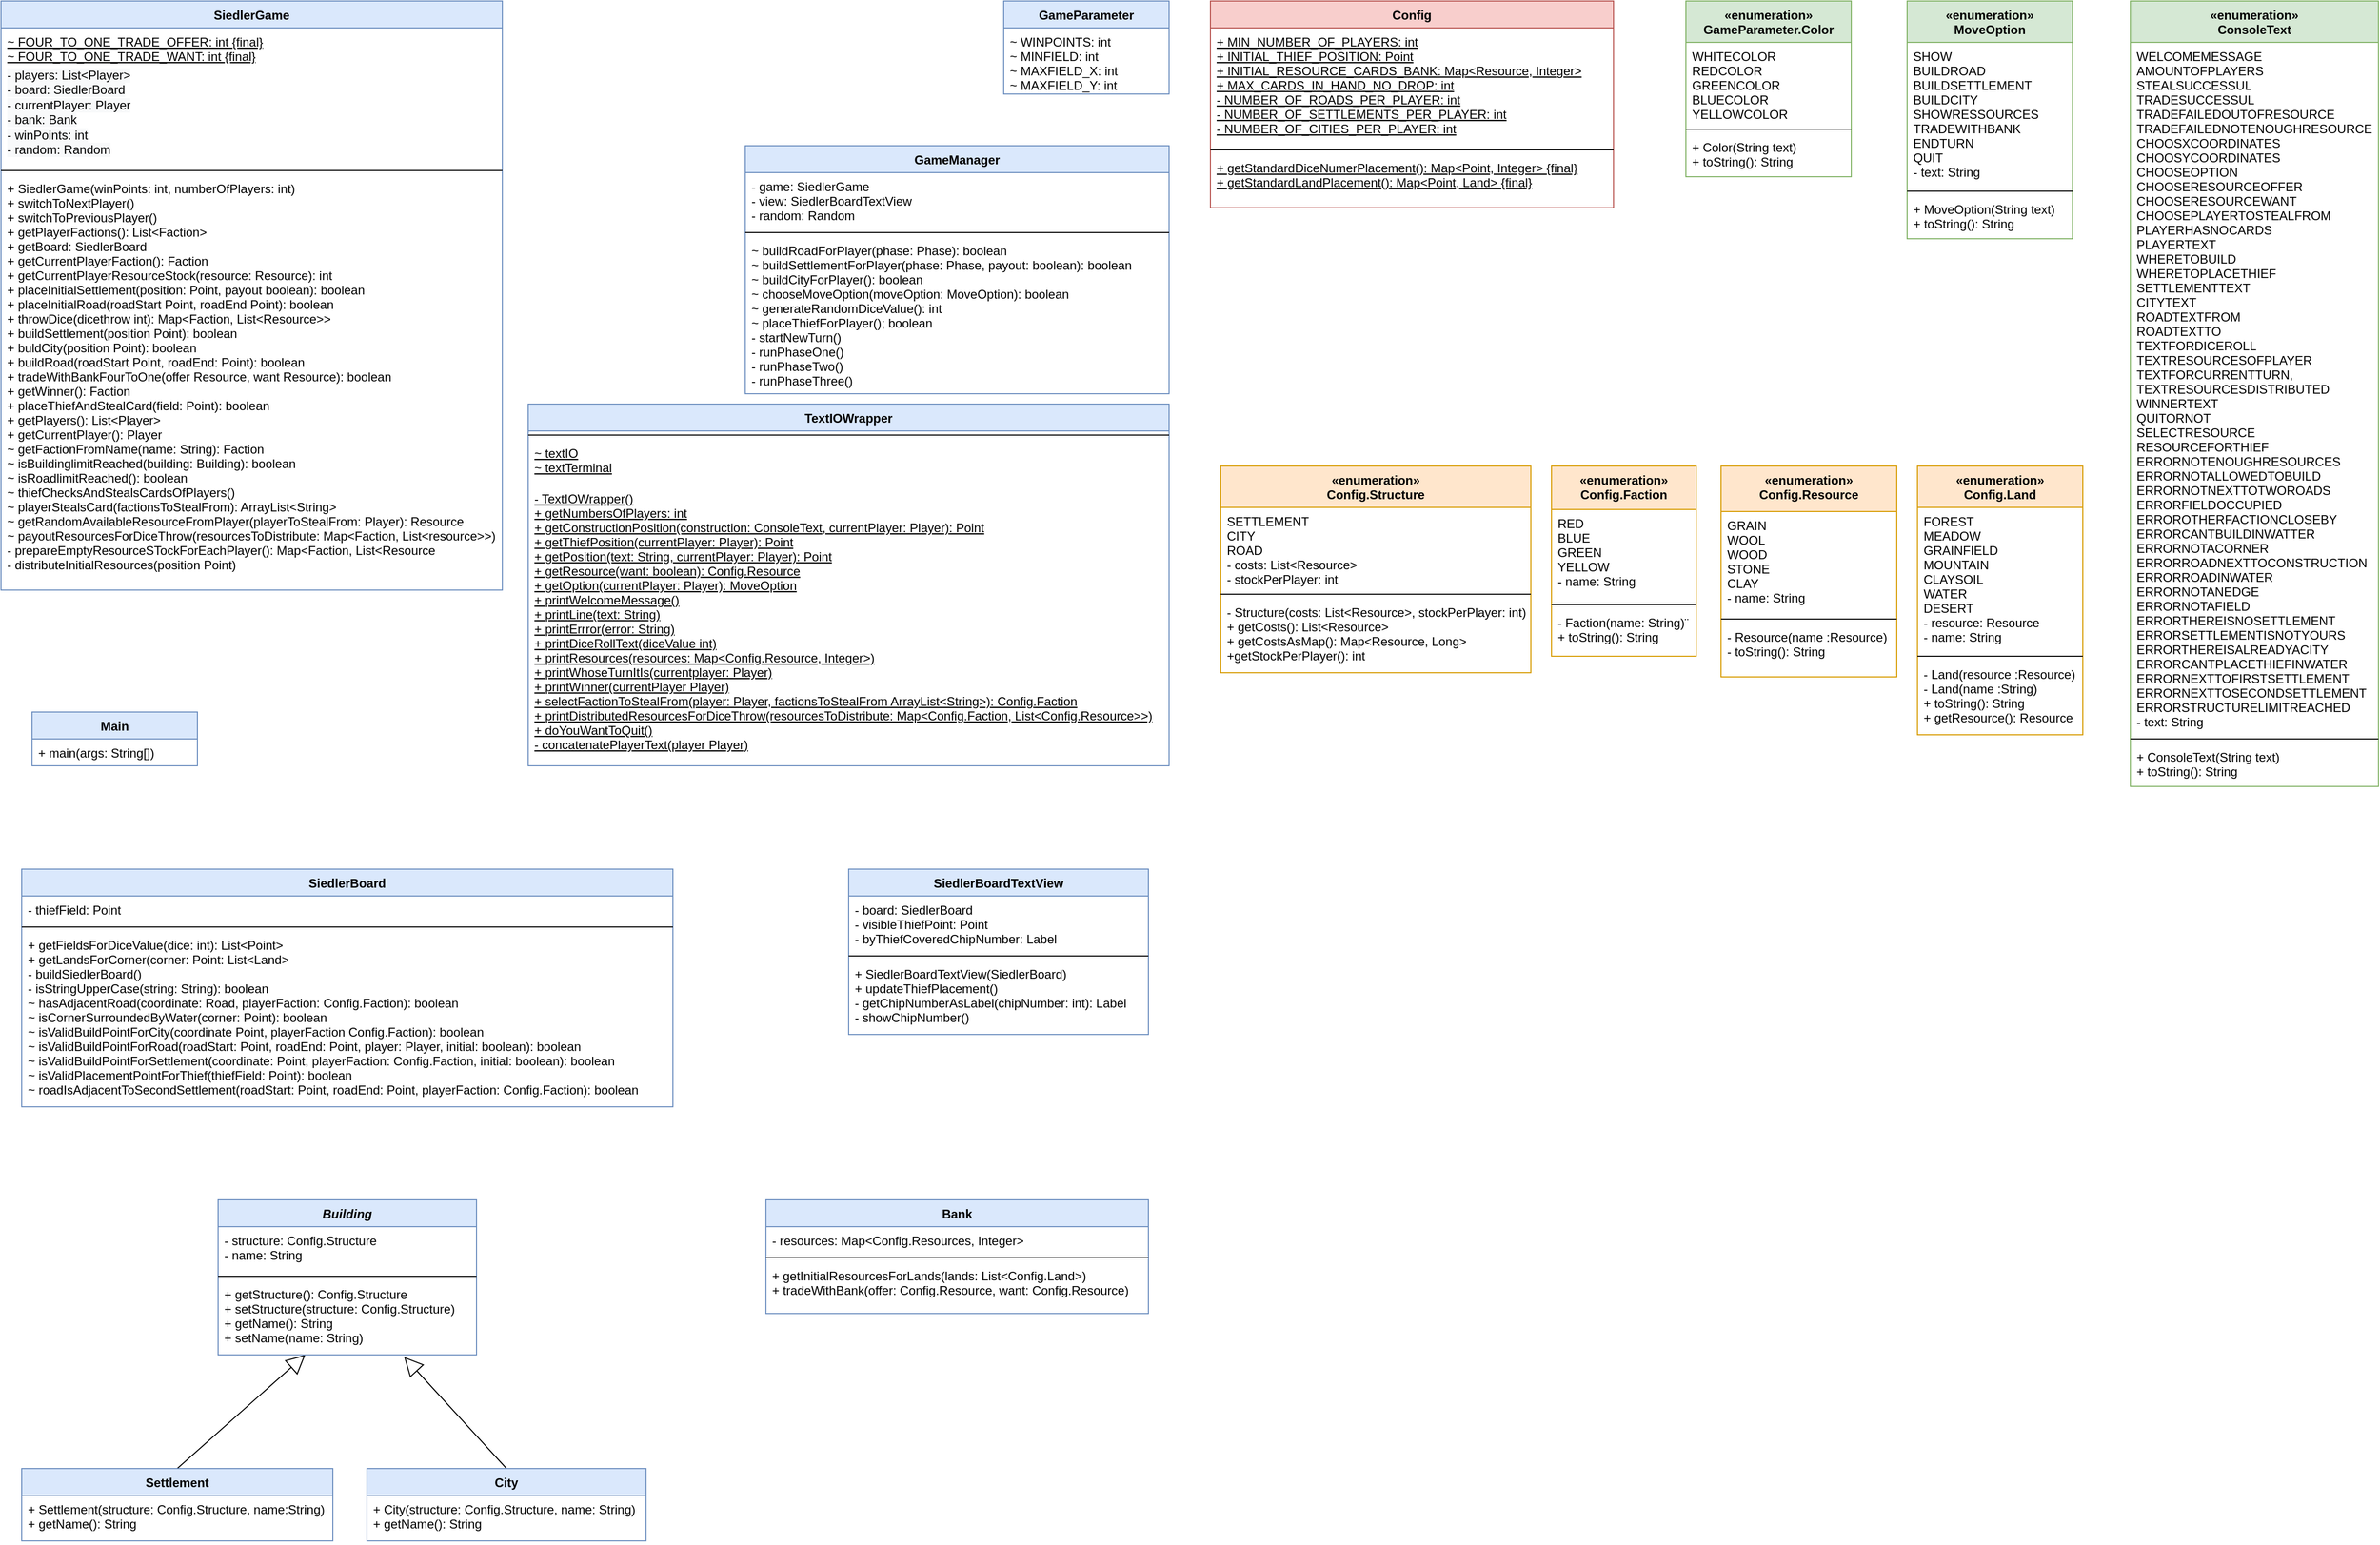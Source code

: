 <mxfile version="15.9.4" type="device"><diagram id="xDNIKs5o3k4tbZbFmYIt" name="Page-1"><mxGraphModel dx="1609" dy="867" grid="1" gridSize="10" guides="1" tooltips="1" connect="1" arrows="1" fold="1" page="1" pageScale="1" pageWidth="1169" pageHeight="827" math="0" shadow="0"><root><mxCell id="0"/><mxCell id="1" parent="0"/><mxCell id="MFus5XoIevfrdHvfNHXR-19" value="Extends" style="endArrow=block;endSize=16;endFill=0;html=1;rounded=0;sketch=0;labelPosition=left;verticalLabelPosition=top;align=right;verticalAlign=bottom;fontColor=none;noLabel=1;labelBackgroundColor=none;exitX=0.5;exitY=0;exitDx=0;exitDy=0;entryX=0.72;entryY=1.028;entryDx=0;entryDy=0;entryPerimeter=0;" edge="1" parent="1" source="MFus5XoIevfrdHvfNHXR-89" target="MFus5XoIevfrdHvfNHXR-84"><mxGeometry width="160" relative="1" as="geometry"><mxPoint x="173" y="1390" as="sourcePoint"/><mxPoint x="433" y="1300" as="targetPoint"/></mxGeometry></mxCell><mxCell id="MFus5XoIevfrdHvfNHXR-20" value="Extends" style="endArrow=block;endSize=16;endFill=0;html=1;rounded=0;sketch=0;labelPosition=left;verticalLabelPosition=top;align=right;verticalAlign=bottom;fontColor=none;noLabel=1;labelBackgroundColor=none;exitX=0.5;exitY=0;exitDx=0;exitDy=0;" edge="1" parent="1" source="MFus5XoIevfrdHvfNHXR-93" target="MFus5XoIevfrdHvfNHXR-84"><mxGeometry width="160" relative="1" as="geometry"><mxPoint x="423" y="1380" as="sourcePoint"/><mxPoint x="313.86" y="1253.844" as="targetPoint"/></mxGeometry></mxCell><mxCell id="MFus5XoIevfrdHvfNHXR-73" value="GameManager" style="swimlane;fontStyle=1;align=center;verticalAlign=top;childLayout=stackLayout;horizontal=1;startSize=26;horizontalStack=0;resizeParent=1;resizeParentMax=0;resizeLast=0;collapsible=1;marginBottom=0;fillColor=#dae8fc;strokeColor=#6c8ebf;" vertex="1" parent="1"><mxGeometry x="740" y="180" width="410" height="240" as="geometry"/></mxCell><mxCell id="MFus5XoIevfrdHvfNHXR-74" value="- game: SiedlerGame&#10;- view: SiedlerBoardTextView&#10;- random: Random" style="text;strokeColor=none;fillColor=none;align=left;verticalAlign=top;spacingLeft=4;spacingRight=4;overflow=hidden;rotatable=0;points=[[0,0.5],[1,0.5]];portConstraint=eastwest;fontColor=none;" vertex="1" parent="MFus5XoIevfrdHvfNHXR-73"><mxGeometry y="26" width="410" height="54" as="geometry"/></mxCell><mxCell id="MFus5XoIevfrdHvfNHXR-75" value="" style="line;strokeWidth=1;fillColor=none;align=left;verticalAlign=middle;spacingTop=-1;spacingLeft=3;spacingRight=3;rotatable=0;labelPosition=right;points=[];portConstraint=eastwest;fontColor=none;" vertex="1" parent="MFus5XoIevfrdHvfNHXR-73"><mxGeometry y="80" width="410" height="8" as="geometry"/></mxCell><mxCell id="MFus5XoIevfrdHvfNHXR-76" value="~ buildRoadForPlayer(phase: Phase): boolean&#10;~ buildSettlementForPlayer(phase: Phase, payout: boolean): boolean&#10;~ buildCityForPlayer(): boolean&#10;~ chooseMoveOption(moveOption: MoveOption): boolean&#10;~ generateRandomDiceValue(): int&#10;~ placeThiefForPlayer(); boolean&#10;- startNewTurn()&#10;- runPhaseOne()&#10;- runPhaseTwo()&#10;- runPhaseThree()&#10;" style="text;strokeColor=none;fillColor=none;align=left;verticalAlign=top;spacingLeft=4;spacingRight=4;overflow=hidden;rotatable=0;points=[[0,0.5],[1,0.5]];portConstraint=eastwest;fontColor=none;" vertex="1" parent="MFus5XoIevfrdHvfNHXR-73"><mxGeometry y="88" width="410" height="152" as="geometry"/></mxCell><mxCell id="MFus5XoIevfrdHvfNHXR-81" value="Building" style="swimlane;fontStyle=3;align=center;verticalAlign=top;childLayout=stackLayout;horizontal=1;startSize=26;horizontalStack=0;resizeParent=1;resizeParentMax=0;resizeLast=0;collapsible=1;marginBottom=0;fillColor=#dae8fc;strokeColor=#6c8ebf;" vertex="1" parent="1"><mxGeometry x="230" y="1200" width="250" height="150" as="geometry"/></mxCell><mxCell id="MFus5XoIevfrdHvfNHXR-82" value="- structure: Config.Structure&#10;- name: String" style="text;strokeColor=none;fillColor=none;align=left;verticalAlign=top;spacingLeft=4;spacingRight=4;overflow=hidden;rotatable=0;points=[[0,0.5],[1,0.5]];portConstraint=eastwest;fontColor=none;" vertex="1" parent="MFus5XoIevfrdHvfNHXR-81"><mxGeometry y="26" width="250" height="44" as="geometry"/></mxCell><mxCell id="MFus5XoIevfrdHvfNHXR-83" value="" style="line;strokeWidth=1;fillColor=none;align=left;verticalAlign=middle;spacingTop=-1;spacingLeft=3;spacingRight=3;rotatable=0;labelPosition=right;points=[];portConstraint=eastwest;fontColor=none;" vertex="1" parent="MFus5XoIevfrdHvfNHXR-81"><mxGeometry y="70" width="250" height="8" as="geometry"/></mxCell><mxCell id="MFus5XoIevfrdHvfNHXR-84" value="+ getStructure(): Config.Structure&#10;+ setStructure(structure: Config.Structure)&#10;+ getName(): String&#10;+ setName(name: String)" style="text;strokeColor=none;fillColor=none;align=left;verticalAlign=top;spacingLeft=4;spacingRight=4;overflow=hidden;rotatable=0;points=[[0,0.5],[1,0.5]];portConstraint=eastwest;fontColor=none;" vertex="1" parent="MFus5XoIevfrdHvfNHXR-81"><mxGeometry y="78" width="250" height="72" as="geometry"/></mxCell><mxCell id="MFus5XoIevfrdHvfNHXR-89" value="City" style="swimlane;fontStyle=1;align=center;verticalAlign=top;childLayout=stackLayout;horizontal=1;startSize=26;horizontalStack=0;resizeParent=1;resizeParentMax=0;resizeLast=0;collapsible=1;marginBottom=0;fillColor=#dae8fc;strokeColor=#6c8ebf;" vertex="1" parent="1"><mxGeometry x="374" y="1460" width="270" height="70" as="geometry"/></mxCell><mxCell id="MFus5XoIevfrdHvfNHXR-92" value="+ City(structure: Config.Structure, name: String)&#10;+ getName(): String&#10;" style="text;strokeColor=none;fillColor=none;align=left;verticalAlign=top;spacingLeft=4;spacingRight=4;overflow=hidden;rotatable=0;points=[[0,0.5],[1,0.5]];portConstraint=eastwest;fontColor=none;" vertex="1" parent="MFus5XoIevfrdHvfNHXR-89"><mxGeometry y="26" width="270" height="44" as="geometry"/></mxCell><mxCell id="MFus5XoIevfrdHvfNHXR-93" value="Settlement" style="swimlane;fontStyle=1;align=center;verticalAlign=top;childLayout=stackLayout;horizontal=1;startSize=26;horizontalStack=0;resizeParent=1;resizeParentMax=0;resizeLast=0;collapsible=1;marginBottom=0;fillColor=#dae8fc;strokeColor=#6c8ebf;" vertex="1" parent="1"><mxGeometry x="40" y="1460" width="301" height="70" as="geometry"/></mxCell><mxCell id="MFus5XoIevfrdHvfNHXR-96" value="+ Settlement(structure: Config.Structure, name:String)&#10;+ getName(): String" style="text;strokeColor=none;fillColor=none;align=left;verticalAlign=top;spacingLeft=4;spacingRight=4;overflow=hidden;rotatable=0;points=[[0,0.5],[1,0.5]];portConstraint=eastwest;fontColor=none;" vertex="1" parent="MFus5XoIevfrdHvfNHXR-93"><mxGeometry y="26" width="301" height="44" as="geometry"/></mxCell><mxCell id="MFus5XoIevfrdHvfNHXR-106" value="SiedlerBoard" style="swimlane;fontStyle=1;align=center;verticalAlign=top;childLayout=stackLayout;horizontal=1;startSize=26;horizontalStack=0;resizeParent=1;resizeParentMax=0;resizeLast=0;collapsible=1;marginBottom=0;fillColor=#dae8fc;strokeColor=#6c8ebf;" vertex="1" parent="1"><mxGeometry x="40" y="880" width="630" height="230" as="geometry"/></mxCell><mxCell id="MFus5XoIevfrdHvfNHXR-107" value="- thiefField: Point" style="text;strokeColor=none;fillColor=none;align=left;verticalAlign=top;spacingLeft=4;spacingRight=4;overflow=hidden;rotatable=0;points=[[0,0.5],[1,0.5]];portConstraint=eastwest;fontColor=none;" vertex="1" parent="MFus5XoIevfrdHvfNHXR-106"><mxGeometry y="26" width="630" height="26" as="geometry"/></mxCell><mxCell id="MFus5XoIevfrdHvfNHXR-108" value="" style="line;strokeWidth=1;fillColor=none;align=left;verticalAlign=middle;spacingTop=-1;spacingLeft=3;spacingRight=3;rotatable=0;labelPosition=right;points=[];portConstraint=eastwest;fontColor=none;" vertex="1" parent="MFus5XoIevfrdHvfNHXR-106"><mxGeometry y="52" width="630" height="8" as="geometry"/></mxCell><mxCell id="MFus5XoIevfrdHvfNHXR-109" value="+ getFieldsForDiceValue(dice: int): List&lt;Point&gt;&#10;+ getLandsForCorner(corner: Point: List&lt;Land&gt;&#10;- buildSiedlerBoard()&#10;- isStringUpperCase(string: String): boolean&#10;~ hasAdjacentRoad(coordinate: Road, playerFaction: Config.Faction): boolean&#10;~ isCornerSurroundedByWater(corner: Point): boolean&#10;~ isValidBuildPointForCity(coordinate Point, playerFaction Config.Faction): boolean&#10;~ isValidBuildPointForRoad(roadStart: Point, roadEnd: Point, player: Player, initial: boolean): boolean&#10;~ isValidBuildPointForSettlement(coordinate: Point, playerFaction: Config.Faction, initial: boolean): boolean&#10;~ isValidPlacementPointForThief(thiefField: Point): boolean&#10;~ roadIsAdjacentToSecondSettlement(roadStart: Point, roadEnd: Point, playerFaction: Config.Faction): boolean" style="text;strokeColor=none;fillColor=none;align=left;verticalAlign=top;spacingLeft=4;spacingRight=4;overflow=hidden;rotatable=0;points=[[0,0.5],[1,0.5]];portConstraint=eastwest;fontColor=none;" vertex="1" parent="MFus5XoIevfrdHvfNHXR-106"><mxGeometry y="60" width="630" height="170" as="geometry"/></mxCell><mxCell id="MFus5XoIevfrdHvfNHXR-110" value="Config" style="swimlane;fontStyle=1;align=center;verticalAlign=top;childLayout=stackLayout;horizontal=1;startSize=26;horizontalStack=0;resizeParent=1;resizeParentMax=0;resizeLast=0;collapsible=1;marginBottom=0;fillColor=#f8cecc;strokeColor=#b85450;" vertex="1" parent="1"><mxGeometry x="1190" y="40" width="390" height="200" as="geometry"/></mxCell><mxCell id="MFus5XoIevfrdHvfNHXR-111" value="+ MIN_NUMBER_OF_PLAYERS: int&#10;+ INITIAL_THIEF_POSITION: Point&#10;+ INITIAL_RESOURCE_CARDS_BANK: Map&lt;Resource, Integer&gt;&#10;+ MAX_CARDS_IN_HAND_NO_DROP: int&#10;- NUMBER_OF_ROADS_PER_PLAYER: int&#10;- NUMBER_OF_SETTLEMENTS_PER_PLAYER: int&#10;- NUMBER_OF_CITIES_PER_PLAYER: int" style="text;strokeColor=none;fillColor=none;align=left;verticalAlign=top;spacingLeft=4;spacingRight=4;overflow=hidden;rotatable=0;points=[[0,0.5],[1,0.5]];portConstraint=eastwest;fontColor=none;fontStyle=4" vertex="1" parent="MFus5XoIevfrdHvfNHXR-110"><mxGeometry y="26" width="390" height="114" as="geometry"/></mxCell><mxCell id="MFus5XoIevfrdHvfNHXR-112" value="" style="line;strokeWidth=1;fillColor=none;align=left;verticalAlign=middle;spacingTop=-1;spacingLeft=3;spacingRight=3;rotatable=0;labelPosition=right;points=[];portConstraint=eastwest;fontColor=none;" vertex="1" parent="MFus5XoIevfrdHvfNHXR-110"><mxGeometry y="140" width="390" height="8" as="geometry"/></mxCell><mxCell id="MFus5XoIevfrdHvfNHXR-113" value="+ getStandardDiceNumerPlacement(): Map&lt;Point, Integer&gt; {final}&#10;+ getStandardLandPlacement(): Map&lt;Point, Land&gt; {final}" style="text;strokeColor=none;fillColor=none;align=left;verticalAlign=top;spacingLeft=4;spacingRight=4;overflow=hidden;rotatable=0;points=[[0,0.5],[1,0.5]];portConstraint=eastwest;fontColor=none;fontStyle=4" vertex="1" parent="MFus5XoIevfrdHvfNHXR-110"><mxGeometry y="148" width="390" height="52" as="geometry"/></mxCell><mxCell id="MFus5XoIevfrdHvfNHXR-114" value="Bank" style="swimlane;fontStyle=1;align=center;verticalAlign=top;childLayout=stackLayout;horizontal=1;startSize=26;horizontalStack=0;resizeParent=1;resizeParentMax=0;resizeLast=0;collapsible=1;marginBottom=0;fillColor=#dae8fc;strokeColor=#6c8ebf;" vertex="1" parent="1"><mxGeometry x="760" y="1200" width="370" height="110" as="geometry"/></mxCell><mxCell id="MFus5XoIevfrdHvfNHXR-115" value="- resources: Map&lt;Config.Resources, Integer&gt;" style="text;strokeColor=none;fillColor=none;align=left;verticalAlign=top;spacingLeft=4;spacingRight=4;overflow=hidden;rotatable=0;points=[[0,0.5],[1,0.5]];portConstraint=eastwest;fontColor=none;" vertex="1" parent="MFus5XoIevfrdHvfNHXR-114"><mxGeometry y="26" width="370" height="26" as="geometry"/></mxCell><mxCell id="MFus5XoIevfrdHvfNHXR-116" value="" style="line;strokeWidth=1;fillColor=none;align=left;verticalAlign=middle;spacingTop=-1;spacingLeft=3;spacingRight=3;rotatable=0;labelPosition=right;points=[];portConstraint=eastwest;fontColor=none;" vertex="1" parent="MFus5XoIevfrdHvfNHXR-114"><mxGeometry y="52" width="370" height="8" as="geometry"/></mxCell><mxCell id="MFus5XoIevfrdHvfNHXR-117" value="+ getInitialResourcesForLands(lands: List&lt;Config.Land&gt;)&#10;+ tradeWithBank(offer: Config.Resource, want: Config.Resource)" style="text;strokeColor=none;fillColor=none;align=left;verticalAlign=top;spacingLeft=4;spacingRight=4;overflow=hidden;rotatable=0;points=[[0,0.5],[1,0.5]];portConstraint=eastwest;fontColor=none;" vertex="1" parent="MFus5XoIevfrdHvfNHXR-114"><mxGeometry y="60" width="370" height="50" as="geometry"/></mxCell><mxCell id="MFus5XoIevfrdHvfNHXR-118" value="GameParameter" style="swimlane;fontStyle=1;align=center;verticalAlign=top;childLayout=stackLayout;horizontal=1;startSize=26;horizontalStack=0;resizeParent=1;resizeParentMax=0;resizeLast=0;collapsible=1;marginBottom=0;fillColor=#dae8fc;strokeColor=#6c8ebf;" vertex="1" parent="1"><mxGeometry x="990" y="40" width="160" height="90" as="geometry"/></mxCell><mxCell id="MFus5XoIevfrdHvfNHXR-119" value="~ WINPOINTS: int&#10;~ MINFIELD: int&#10;~ MAXFIELD_X: int&#10;~ MAXFIELD_Y: int" style="text;strokeColor=none;fillColor=none;align=left;verticalAlign=top;spacingLeft=4;spacingRight=4;overflow=hidden;rotatable=0;points=[[0,0.5],[1,0.5]];portConstraint=eastwest;fontColor=none;" vertex="1" parent="MFus5XoIevfrdHvfNHXR-118"><mxGeometry y="26" width="160" height="64" as="geometry"/></mxCell><mxCell id="MFus5XoIevfrdHvfNHXR-122" value="Main" style="swimlane;fontStyle=1;align=center;verticalAlign=top;childLayout=stackLayout;horizontal=1;startSize=26;horizontalStack=0;resizeParent=1;resizeParentMax=0;resizeLast=0;collapsible=1;marginBottom=0;fillColor=#dae8fc;strokeColor=#6c8ebf;" vertex="1" parent="1"><mxGeometry x="50" y="728" width="160" height="52" as="geometry"/></mxCell><mxCell id="MFus5XoIevfrdHvfNHXR-125" value="+ main(args: String[])" style="text;strokeColor=none;fillColor=none;align=left;verticalAlign=top;spacingLeft=4;spacingRight=4;overflow=hidden;rotatable=0;points=[[0,0.5],[1,0.5]];portConstraint=eastwest;fontColor=none;" vertex="1" parent="MFus5XoIevfrdHvfNHXR-122"><mxGeometry y="26" width="160" height="26" as="geometry"/></mxCell><mxCell id="MFus5XoIevfrdHvfNHXR-126" value="SiedlerGame" style="swimlane;fontStyle=1;align=center;verticalAlign=top;childLayout=stackLayout;horizontal=1;startSize=26;horizontalStack=0;resizeParent=1;resizeParentMax=0;resizeLast=0;collapsible=1;marginBottom=0;fillColor=#dae8fc;strokeColor=#6c8ebf;" vertex="1" parent="1"><mxGeometry x="20" y="40" width="485" height="570" as="geometry"/></mxCell><mxCell id="MFus5XoIevfrdHvfNHXR-127" value="~ FOUR_TO_ONE_TRADE_OFFER: int {final}&#10;~ FOUR_TO_ONE_TRADE_WANT: int {final}&#10;&#10;" style="text;strokeColor=none;fillColor=none;align=left;verticalAlign=top;spacingLeft=6;spacingRight=6;overflow=hidden;rotatable=0;points=[[0,0.5],[1,0.5]];portConstraint=eastwest;fontColor=none;fontStyle=4;spacing=0;spacingTop=2;" vertex="1" parent="MFus5XoIevfrdHvfNHXR-126"><mxGeometry y="26" width="485" height="34" as="geometry"/></mxCell><mxCell id="MFus5XoIevfrdHvfNHXR-179" value="&lt;span style=&quot;color: rgb(0, 0, 0); font-family: helvetica; font-size: 12px; font-style: normal; font-weight: 400; letter-spacing: normal; text-align: left; text-indent: 0px; text-transform: none; word-spacing: 0px; background-color: rgb(248, 249, 250); display: inline; float: none;&quot;&gt;- players: List&amp;lt;Player&amp;gt;&lt;/span&gt;&lt;br style=&quot;padding: 0px; margin: 0px; color: rgb(0, 0, 0); font-family: helvetica; font-size: 12px; font-style: normal; font-weight: 400; letter-spacing: normal; text-align: left; text-indent: 0px; text-transform: none; word-spacing: 0px; background-color: rgb(248, 249, 250);&quot;&gt;&lt;span style=&quot;color: rgb(0, 0, 0); font-family: helvetica; font-size: 12px; font-style: normal; font-weight: 400; letter-spacing: normal; text-align: left; text-indent: 0px; text-transform: none; word-spacing: 0px; background-color: rgb(248, 249, 250); display: inline; float: none;&quot;&gt;- board: SiedlerBoard&lt;/span&gt;&lt;br style=&quot;padding: 0px; margin: 0px; color: rgb(0, 0, 0); font-family: helvetica; font-size: 12px; font-style: normal; font-weight: 400; letter-spacing: normal; text-align: left; text-indent: 0px; text-transform: none; word-spacing: 0px; background-color: rgb(248, 249, 250);&quot;&gt;&lt;span style=&quot;color: rgb(0, 0, 0); font-family: helvetica; font-size: 12px; font-style: normal; font-weight: 400; letter-spacing: normal; text-align: left; text-indent: 0px; text-transform: none; word-spacing: 0px; background-color: rgb(248, 249, 250); display: inline; float: none;&quot;&gt;- currentPlayer: Player&lt;/span&gt;&lt;br style=&quot;padding: 0px; margin: 0px; color: rgb(0, 0, 0); font-family: helvetica; font-size: 12px; font-style: normal; font-weight: 400; letter-spacing: normal; text-align: left; text-indent: 0px; text-transform: none; word-spacing: 0px; background-color: rgb(248, 249, 250);&quot;&gt;&lt;span style=&quot;color: rgb(0, 0, 0); font-family: helvetica; font-size: 12px; font-style: normal; font-weight: 400; letter-spacing: normal; text-align: left; text-indent: 0px; text-transform: none; word-spacing: 0px; background-color: rgb(248, 249, 250); display: inline; float: none;&quot;&gt;- bank: Bank&lt;/span&gt;&lt;br style=&quot;padding: 0px; margin: 0px; color: rgb(0, 0, 0); font-family: helvetica; font-size: 12px; font-style: normal; font-weight: 400; letter-spacing: normal; text-align: left; text-indent: 0px; text-transform: none; word-spacing: 0px; background-color: rgb(248, 249, 250);&quot;&gt;&lt;span style=&quot;color: rgb(0, 0, 0); font-family: helvetica; font-size: 12px; font-style: normal; font-weight: 400; letter-spacing: normal; text-align: left; text-indent: 0px; text-transform: none; word-spacing: 0px; background-color: rgb(248, 249, 250); display: inline; float: none;&quot;&gt;- winPoints: int&lt;/span&gt;&lt;br style=&quot;padding: 0px; margin: 0px; color: rgb(0, 0, 0); font-family: helvetica; font-size: 12px; font-style: normal; font-weight: 400; letter-spacing: normal; text-align: left; text-indent: 0px; text-transform: none; word-spacing: 0px; background-color: rgb(248, 249, 250);&quot;&gt;&lt;span style=&quot;color: rgb(0, 0, 0); font-family: helvetica; font-size: 12px; font-style: normal; font-weight: 400; letter-spacing: normal; text-align: left; text-indent: 0px; text-transform: none; word-spacing: 0px; background-color: rgb(248, 249, 250); display: inline; float: none;&quot;&gt;- random: Random&lt;/span&gt;" style="text;whiteSpace=wrap;html=1;fontColor=none;spacingLeft=6;spacing=0;spacingRight=6;fontStyle=0" vertex="1" parent="MFus5XoIevfrdHvfNHXR-126"><mxGeometry y="60" width="485" height="100" as="geometry"/></mxCell><mxCell id="MFus5XoIevfrdHvfNHXR-128" value="" style="line;strokeWidth=1;fillColor=none;align=left;verticalAlign=middle;spacingTop=-1;spacingLeft=3;spacingRight=3;rotatable=0;labelPosition=right;points=[];portConstraint=eastwest;fontColor=none;" vertex="1" parent="MFus5XoIevfrdHvfNHXR-126"><mxGeometry y="160" width="485" height="8" as="geometry"/></mxCell><mxCell id="MFus5XoIevfrdHvfNHXR-129" value="+ SiedlerGame(winPoints: int, numberOfPlayers: int)&#10;+ switchToNextPlayer()&#10;+ switchToPreviousPlayer()&#10;+ getPlayerFactions(): List&lt;Faction&gt;&#10;+ getBoard: SiedlerBoard&#10;+ getCurrentPlayerFaction(): Faction&#10;+ getCurrentPlayerResourceStock(resource: Resource): int&#10;+ placeInitialSettlement(position: Point, payout boolean): boolean&#10;+ placeInitialRoad(roadStart Point, roadEnd Point): boolean&#10;+ throwDice(dicethrow int): Map&lt;Faction, List&lt;Resource&gt;&gt;&#10;+ buildSettlement(position Point): boolean&#10;+ buldCity(position Point): boolean&#10;+ buildRoad(roadStart Point, roadEnd: Point): boolean&#10;+ tradeWithBankFourToOne(offer Resource, want Resource): boolean&#10;+ getWinner(): Faction&#10;+ placeThiefAndStealCard(field: Point): boolean&#10;+ getPlayers(): List&lt;Player&gt;&#10;+ getCurrentPlayer(): Player&#10;~ getFactionFromName(name: String): Faction&#10;~ isBuildinglimitReached(building: Building): boolean&#10;~ isRoadlimitReached(): boolean&#10;~ thiefChecksAndStealsCardsOfPlayers()&#10;~ playerStealsCard(factionsToStealFrom): ArrayList&lt;String&gt;&#10;~ getRandomAvailableResourceFromPlayer(playerToStealFrom: Player): Resource&#10;~ payoutResourcesForDiceThrow(resourcesToDistribute: Map&lt;Faction, List&lt;resource&gt;&gt;)&#10;- prepareEmptyResourceSTockForEachPlayer(): Map&lt;Faction, List&lt;Resource&#10;- distributeInitialResources(position Point)&#10;&#10;" style="text;strokeColor=none;fillColor=none;align=left;verticalAlign=top;spacingLeft=6;spacingRight=6;overflow=hidden;rotatable=0;points=[[0,0.5],[1,0.5]];portConstraint=eastwest;fontColor=none;fontStyle=0;spacingTop=2;spacing=0;" vertex="1" parent="MFus5XoIevfrdHvfNHXR-126"><mxGeometry y="168" width="485" height="402" as="geometry"/></mxCell><mxCell id="MFus5XoIevfrdHvfNHXR-130" value="«enumeration»&#10;MoveOption" style="swimlane;fontStyle=1;align=center;verticalAlign=top;childLayout=stackLayout;horizontal=1;startSize=40;horizontalStack=0;resizeParent=1;resizeParentMax=0;resizeLast=0;collapsible=1;marginBottom=0;fillColor=#d5e8d4;strokeColor=#82b366;" vertex="1" parent="1"><mxGeometry x="1864" y="40" width="160" height="230" as="geometry"/></mxCell><mxCell id="MFus5XoIevfrdHvfNHXR-131" value="SHOW&#10;BUILDROAD&#10;BUILDSETTLEMENT&#10;BUILDCITY&#10;SHOWRESSOURCES&#10;TRADEWITHBANK&#10;ENDTURN&#10;QUIT&#10;- text: String" style="text;strokeColor=none;fillColor=none;align=left;verticalAlign=top;spacingLeft=4;spacingRight=4;overflow=hidden;rotatable=0;points=[[0,0.5],[1,0.5]];portConstraint=eastwest;fontColor=none;" vertex="1" parent="MFus5XoIevfrdHvfNHXR-130"><mxGeometry y="40" width="160" height="140" as="geometry"/></mxCell><mxCell id="MFus5XoIevfrdHvfNHXR-132" value="" style="line;strokeWidth=1;fillColor=none;align=left;verticalAlign=middle;spacingTop=-1;spacingLeft=3;spacingRight=3;rotatable=0;labelPosition=right;points=[];portConstraint=eastwest;fontColor=none;" vertex="1" parent="MFus5XoIevfrdHvfNHXR-130"><mxGeometry y="180" width="160" height="8" as="geometry"/></mxCell><mxCell id="MFus5XoIevfrdHvfNHXR-133" value="+ MoveOption(String text)&#10;+ toString(): String" style="text;strokeColor=none;fillColor=none;align=left;verticalAlign=top;spacingLeft=4;spacingRight=4;overflow=hidden;rotatable=0;points=[[0,0.5],[1,0.5]];portConstraint=eastwest;fontColor=none;" vertex="1" parent="MFus5XoIevfrdHvfNHXR-130"><mxGeometry y="188" width="160" height="42" as="geometry"/></mxCell><mxCell id="MFus5XoIevfrdHvfNHXR-134" value="«enumeration»&#10;ConsoleText" style="swimlane;fontStyle=1;align=center;verticalAlign=top;childLayout=stackLayout;horizontal=1;startSize=40;horizontalStack=0;resizeParent=1;resizeParentMax=0;resizeLast=0;collapsible=1;marginBottom=0;fillColor=#d5e8d4;strokeColor=#82b366;" vertex="1" parent="1"><mxGeometry x="2080" y="40" width="240" height="760" as="geometry"/></mxCell><mxCell id="MFus5XoIevfrdHvfNHXR-135" value="WELCOMEMESSAGE&#10;AMOUNTOFPLAYERS&#10;STEALSUCCESSUL&#10;TRADESUCCESSUL&#10;TRADEFAILEDOUTOFRESOURCE&#10;TRADEFAILEDNOTENOUGHRESOURCE&#10;CHOOSXCOORDINATES&#10;CHOOSYCOORDINATES&#10;CHOOSEOPTION&#10;CHOOSERESOURCEOFFER&#10;CHOOSERESOURCEWANT&#10;CHOOSEPLAYERTOSTEALFROM&#10;PLAYERHASNOCARDS&#10;PLAYERTEXT&#10;WHERETOBUILD&#10;WHERETOPLACETHIEF&#10;SETTLEMENTTEXT&#10;CITYTEXT&#10;ROADTEXTFROM&#10;ROADTEXTTO&#10;TEXTFORDICEROLL&#10;TEXTRESOURCESOFPLAYER&#10;TEXTFORCURRENTTURN,&#10;TEXTRESOURCESDISTRIBUTED&#10;WINNERTEXT&#10;QUITORNOT&#10;SELECTRESOURCE&#10;RESOURCEFORTHIEF&#10;ERRORNOTENOUGHRESOURCES&#10;ERRORNOTALLOWEDTOBUILD&#10;ERRORNOTNEXTTOTWOROADS&#10;ERRORFIELDOCCUPIED&#10;ERROROTHERFACTIONCLOSEBY&#10;ERRORCANTBUILDINWATTER&#10;ERRORNOTACORNER&#10;ERRORROADNEXTTOCONSTRUCTION&#10;ERRORROADINWATER&#10;ERRORNOTANEDGE&#10;ERRORNOTAFIELD&#10;ERRORTHEREISNOSETTLEMENT&#10;ERRORSETTLEMENTISNOTYOURS&#10;ERRORTHEREISALREADYACITY&#10;ERRORCANTPLACETHIEFINWATER&#10;ERRORNEXTTOFIRSTSETTLEMENT&#10;ERRORNEXTTOSECONDSETTLEMENT&#10;ERRORSTRUCTURELIMITREACHED&#10;- text: String" style="text;strokeColor=none;fillColor=none;align=left;verticalAlign=top;spacingLeft=4;spacingRight=4;overflow=hidden;rotatable=0;points=[[0,0.5],[1,0.5]];portConstraint=eastwest;fontColor=none;" vertex="1" parent="MFus5XoIevfrdHvfNHXR-134"><mxGeometry y="40" width="240" height="670" as="geometry"/></mxCell><mxCell id="MFus5XoIevfrdHvfNHXR-136" value="" style="line;strokeWidth=1;fillColor=none;align=left;verticalAlign=middle;spacingTop=-1;spacingLeft=3;spacingRight=3;rotatable=0;labelPosition=right;points=[];portConstraint=eastwest;fontColor=none;" vertex="1" parent="MFus5XoIevfrdHvfNHXR-134"><mxGeometry y="710" width="240" height="8" as="geometry"/></mxCell><mxCell id="MFus5XoIevfrdHvfNHXR-137" value="+ ConsoleText(String text)&#10;+ toString(): String" style="text;strokeColor=none;fillColor=none;align=left;verticalAlign=top;spacingLeft=4;spacingRight=4;overflow=hidden;rotatable=0;points=[[0,0.5],[1,0.5]];portConstraint=eastwest;fontColor=none;" vertex="1" parent="MFus5XoIevfrdHvfNHXR-134"><mxGeometry y="718" width="240" height="42" as="geometry"/></mxCell><mxCell id="MFus5XoIevfrdHvfNHXR-142" value="TextIOWrapper" style="swimlane;fontStyle=1;align=center;verticalAlign=top;childLayout=stackLayout;horizontal=1;startSize=26;horizontalStack=0;resizeParent=1;resizeParentMax=0;resizeLast=0;collapsible=1;marginBottom=0;fillColor=#dae8fc;strokeColor=#6c8ebf;" vertex="1" parent="1"><mxGeometry x="530" y="430" width="620" height="350" as="geometry"/></mxCell><mxCell id="MFus5XoIevfrdHvfNHXR-144" value="" style="line;strokeWidth=1;fillColor=none;align=left;verticalAlign=middle;spacingTop=-1;spacingLeft=3;spacingRight=3;rotatable=0;labelPosition=right;points=[];portConstraint=eastwest;fontColor=none;" vertex="1" parent="MFus5XoIevfrdHvfNHXR-142"><mxGeometry y="26" width="620" height="8" as="geometry"/></mxCell><mxCell id="MFus5XoIevfrdHvfNHXR-143" value="~ textIO&#10;~ textTerminal&#10;" style="text;strokeColor=none;fillColor=none;align=left;verticalAlign=top;spacingLeft=4;spacingRight=4;overflow=hidden;rotatable=0;points=[[0,0.5],[1,0.5]];portConstraint=eastwest;fontColor=none;fontStyle=4" vertex="1" parent="MFus5XoIevfrdHvfNHXR-142"><mxGeometry y="34" width="620" height="44" as="geometry"/></mxCell><mxCell id="MFus5XoIevfrdHvfNHXR-145" value="- TextIOWrapper()&#10;+ getNumbersOfPlayers: int&#10;+ getConstructionPosition(construction: ConsoleText, currentPlayer: Player): Point&#10;+ getThiefPosition(currentPlayer: Player): Point&#10;+ getPosition(text: String, currentPlayer: Player): Point&#10;+ getResource(want: boolean): Config.Resource&#10;+ getOption(currentPlayer: Player): MoveOption&#10;+ printWelcomeMessage()&#10;+ printLine(text: String)&#10;+ printErrror(error: String)&#10;+ printDiceRollText(diceValue int)&#10;+ printResources(resources: Map&lt;Config.Resource, Integer&gt;)&#10;+ printWhoseTurnItIs(currentplayer: Player)&#10;+ printWinner(currentPlayer Player)&#10;+ selectFactionToStealFrom(player: Player, factionsToStealFrom ArrayList&lt;String&gt;): Config.Faction&#10;+ printDistributedResourcesForDiceThrow(resourcesToDistribute: Map&lt;Config.Faction, List&lt;Config.Resource&gt;&gt;)&#10;+ doYouWantToQuit()&#10;- concatenatePlayerText(player Player)" style="text;strokeColor=none;fillColor=none;align=left;verticalAlign=top;spacingLeft=4;spacingRight=4;overflow=hidden;rotatable=0;points=[[0,0.5],[1,0.5]];portConstraint=eastwest;fontColor=none;fontStyle=4" vertex="1" parent="MFus5XoIevfrdHvfNHXR-142"><mxGeometry y="78" width="620" height="272" as="geometry"/></mxCell><mxCell id="MFus5XoIevfrdHvfNHXR-158" value="«enumeration»&#10;Config.Land" style="swimlane;fontStyle=1;align=center;verticalAlign=top;childLayout=stackLayout;horizontal=1;startSize=40;horizontalStack=0;resizeParent=1;resizeParentMax=0;resizeLast=0;collapsible=1;marginBottom=0;fillColor=#ffe6cc;strokeColor=#d79b00;" vertex="1" parent="1"><mxGeometry x="1874" y="490" width="160" height="260" as="geometry"/></mxCell><mxCell id="MFus5XoIevfrdHvfNHXR-159" value="FOREST&#10;MEADOW&#10;GRAINFIELD&#10;MOUNTAIN&#10;CLAYSOIL&#10;WATER&#10;DESERT&#10;- resource: Resource&#10;- name: String" style="text;strokeColor=none;fillColor=none;align=left;verticalAlign=top;spacingLeft=4;spacingRight=4;overflow=hidden;rotatable=0;points=[[0,0.5],[1,0.5]];portConstraint=eastwest;fontColor=none;" vertex="1" parent="MFus5XoIevfrdHvfNHXR-158"><mxGeometry y="40" width="160" height="140" as="geometry"/></mxCell><mxCell id="MFus5XoIevfrdHvfNHXR-160" value="" style="line;strokeWidth=1;fillColor=none;align=left;verticalAlign=middle;spacingTop=-1;spacingLeft=3;spacingRight=3;rotatable=0;labelPosition=right;points=[];portConstraint=eastwest;fontColor=none;" vertex="1" parent="MFus5XoIevfrdHvfNHXR-158"><mxGeometry y="180" width="160" height="8" as="geometry"/></mxCell><mxCell id="MFus5XoIevfrdHvfNHXR-161" value="- Land(resource :Resource)&#10;- Land(name :String)&#10;+ toString(): String&#10;+ getResource(): Resource&#10;" style="text;strokeColor=none;fillColor=none;align=left;verticalAlign=top;spacingLeft=4;spacingRight=4;overflow=hidden;rotatable=0;points=[[0,0.5],[1,0.5]];portConstraint=eastwest;fontColor=none;" vertex="1" parent="MFus5XoIevfrdHvfNHXR-158"><mxGeometry y="188" width="160" height="72" as="geometry"/></mxCell><mxCell id="MFus5XoIevfrdHvfNHXR-162" value="«enumeration»&#10;Config.Structure" style="swimlane;fontStyle=1;align=center;verticalAlign=top;childLayout=stackLayout;horizontal=1;startSize=40;horizontalStack=0;resizeParent=1;resizeParentMax=0;resizeLast=0;collapsible=1;marginBottom=0;fillColor=#ffe6cc;strokeColor=#d79b00;" vertex="1" parent="1"><mxGeometry x="1200" y="490" width="300" height="200" as="geometry"/></mxCell><mxCell id="MFus5XoIevfrdHvfNHXR-163" value="SETTLEMENT&#10;CITY&#10;ROAD&#10;- costs: List&lt;Resource&gt;&#10;- stockPerPlayer: int" style="text;strokeColor=none;fillColor=none;align=left;verticalAlign=top;spacingLeft=4;spacingRight=4;overflow=hidden;rotatable=0;points=[[0,0.5],[1,0.5]];portConstraint=eastwest;fontColor=none;" vertex="1" parent="MFus5XoIevfrdHvfNHXR-162"><mxGeometry y="40" width="300" height="80" as="geometry"/></mxCell><mxCell id="MFus5XoIevfrdHvfNHXR-164" value="" style="line;strokeWidth=1;fillColor=none;align=left;verticalAlign=middle;spacingTop=-1;spacingLeft=3;spacingRight=3;rotatable=0;labelPosition=right;points=[];portConstraint=eastwest;fontColor=none;" vertex="1" parent="MFus5XoIevfrdHvfNHXR-162"><mxGeometry y="120" width="300" height="8" as="geometry"/></mxCell><mxCell id="MFus5XoIevfrdHvfNHXR-165" value="- Structure(costs: List&lt;Resource&gt;, stockPerPlayer: int)&#10;+ getCosts(): List&lt;Resource&gt;&#10;+ getCostsAsMap(): Map&lt;Resource, Long&gt;&#10;+getStockPerPlayer(): int" style="text;strokeColor=none;fillColor=none;align=left;verticalAlign=top;spacingLeft=4;spacingRight=4;overflow=hidden;rotatable=0;points=[[0,0.5],[1,0.5]];portConstraint=eastwest;fontColor=none;" vertex="1" parent="MFus5XoIevfrdHvfNHXR-162"><mxGeometry y="128" width="300" height="72" as="geometry"/></mxCell><mxCell id="MFus5XoIevfrdHvfNHXR-166" value="«enumeration»&#10;Config.Resource" style="swimlane;fontStyle=1;align=center;verticalAlign=top;childLayout=stackLayout;horizontal=1;startSize=44;horizontalStack=0;resizeParent=1;resizeParentMax=0;resizeLast=0;collapsible=1;marginBottom=0;fillColor=#ffe6cc;strokeColor=#d79b00;" vertex="1" parent="1"><mxGeometry x="1684" y="490" width="170" height="204" as="geometry"/></mxCell><mxCell id="MFus5XoIevfrdHvfNHXR-167" value="GRAIN&#10;WOOL&#10;WOOD&#10;STONE&#10;CLAY&#10;- name: String&#10;" style="text;strokeColor=none;fillColor=none;align=left;verticalAlign=top;spacingLeft=4;spacingRight=4;overflow=hidden;rotatable=0;points=[[0,0.5],[1,0.5]];portConstraint=eastwest;fontColor=none;" vertex="1" parent="MFus5XoIevfrdHvfNHXR-166"><mxGeometry y="44" width="170" height="100" as="geometry"/></mxCell><mxCell id="MFus5XoIevfrdHvfNHXR-168" value="" style="line;strokeWidth=1;fillColor=none;align=left;verticalAlign=middle;spacingTop=-1;spacingLeft=3;spacingRight=3;rotatable=0;labelPosition=right;points=[];portConstraint=eastwest;fontColor=none;" vertex="1" parent="MFus5XoIevfrdHvfNHXR-166"><mxGeometry y="144" width="170" height="8" as="geometry"/></mxCell><mxCell id="MFus5XoIevfrdHvfNHXR-169" value="- Resource(name :Resource)&#10;- toString(): String&#10;" style="text;strokeColor=none;fillColor=none;align=left;verticalAlign=top;spacingLeft=4;spacingRight=4;overflow=hidden;rotatable=0;points=[[0,0.5],[1,0.5]];portConstraint=eastwest;fontColor=none;" vertex="1" parent="MFus5XoIevfrdHvfNHXR-166"><mxGeometry y="152" width="170" height="52" as="geometry"/></mxCell><mxCell id="MFus5XoIevfrdHvfNHXR-170" value="«enumeration»&#10;Config.Faction" style="swimlane;fontStyle=1;align=center;verticalAlign=top;childLayout=stackLayout;horizontal=1;startSize=42;horizontalStack=0;resizeParent=1;resizeParentMax=0;resizeLast=0;collapsible=1;marginBottom=0;fillColor=#ffe6cc;strokeColor=#d79b00;" vertex="1" parent="1"><mxGeometry x="1520" y="490" width="140" height="184" as="geometry"/></mxCell><mxCell id="MFus5XoIevfrdHvfNHXR-171" value="RED&#10;BLUE&#10;GREEN&#10;YELLOW&#10;- name: String" style="text;strokeColor=none;fillColor=none;align=left;verticalAlign=top;spacingLeft=4;spacingRight=4;overflow=hidden;rotatable=0;points=[[0,0.5],[1,0.5]];portConstraint=eastwest;fontColor=none;" vertex="1" parent="MFus5XoIevfrdHvfNHXR-170"><mxGeometry y="42" width="140" height="88" as="geometry"/></mxCell><mxCell id="MFus5XoIevfrdHvfNHXR-172" value="" style="line;strokeWidth=1;fillColor=none;align=left;verticalAlign=middle;spacingTop=-1;spacingLeft=3;spacingRight=3;rotatable=0;labelPosition=right;points=[];portConstraint=eastwest;fontColor=none;" vertex="1" parent="MFus5XoIevfrdHvfNHXR-170"><mxGeometry y="130" width="140" height="8" as="geometry"/></mxCell><mxCell id="MFus5XoIevfrdHvfNHXR-173" value="- Faction(name: String)¨&#10;+ toString(): String" style="text;strokeColor=none;fillColor=none;align=left;verticalAlign=top;spacingLeft=4;spacingRight=4;overflow=hidden;rotatable=0;points=[[0,0.5],[1,0.5]];portConstraint=eastwest;fontColor=none;" vertex="1" parent="MFus5XoIevfrdHvfNHXR-170"><mxGeometry y="138" width="140" height="46" as="geometry"/></mxCell><mxCell id="MFus5XoIevfrdHvfNHXR-175" value="«enumeration»&#10;GameParameter.Color" style="swimlane;fontStyle=1;align=center;verticalAlign=top;childLayout=stackLayout;horizontal=1;startSize=40;horizontalStack=0;resizeParent=1;resizeParentMax=0;resizeLast=0;collapsible=1;marginBottom=0;fillColor=#d5e8d4;strokeColor=#82b366;" vertex="1" parent="1"><mxGeometry x="1650" y="40" width="160" height="170" as="geometry"/></mxCell><mxCell id="MFus5XoIevfrdHvfNHXR-176" value="WHITECOLOR&#10;REDCOLOR&#10;GREENCOLOR&#10;BLUECOLOR&#10;YELLOWCOLOR" style="text;strokeColor=none;fillColor=none;align=left;verticalAlign=top;spacingLeft=4;spacingRight=4;overflow=hidden;rotatable=0;points=[[0,0.5],[1,0.5]];portConstraint=eastwest;fontColor=none;" vertex="1" parent="MFus5XoIevfrdHvfNHXR-175"><mxGeometry y="40" width="160" height="80" as="geometry"/></mxCell><mxCell id="MFus5XoIevfrdHvfNHXR-177" value="" style="line;strokeWidth=1;fillColor=none;align=left;verticalAlign=middle;spacingTop=-1;spacingLeft=3;spacingRight=3;rotatable=0;labelPosition=right;points=[];portConstraint=eastwest;fontColor=none;" vertex="1" parent="MFus5XoIevfrdHvfNHXR-175"><mxGeometry y="120" width="160" height="8" as="geometry"/></mxCell><mxCell id="MFus5XoIevfrdHvfNHXR-178" value="+ Color(String text)&#10;+ toString(): String" style="text;strokeColor=none;fillColor=none;align=left;verticalAlign=top;spacingLeft=4;spacingRight=4;overflow=hidden;rotatable=0;points=[[0,0.5],[1,0.5]];portConstraint=eastwest;fontColor=none;" vertex="1" parent="MFus5XoIevfrdHvfNHXR-175"><mxGeometry y="128" width="160" height="42" as="geometry"/></mxCell><mxCell id="MFus5XoIevfrdHvfNHXR-184" value="SiedlerBoardTextView" style="swimlane;fontStyle=1;align=center;verticalAlign=top;childLayout=stackLayout;horizontal=1;startSize=26;horizontalStack=0;resizeParent=1;resizeParentMax=0;resizeLast=0;collapsible=1;marginBottom=0;fillColor=#dae8fc;strokeColor=#6c8ebf;" vertex="1" parent="1"><mxGeometry x="840" y="880" width="290" height="160" as="geometry"/></mxCell><mxCell id="MFus5XoIevfrdHvfNHXR-185" value="- board: SiedlerBoard&#10;- visibleThiefPoint: Point&#10;- byThiefCoveredChipNumber: Label" style="text;strokeColor=none;fillColor=none;align=left;verticalAlign=top;spacingLeft=4;spacingRight=4;overflow=hidden;rotatable=0;points=[[0,0.5],[1,0.5]];portConstraint=eastwest;fontColor=none;" vertex="1" parent="MFus5XoIevfrdHvfNHXR-184"><mxGeometry y="26" width="290" height="54" as="geometry"/></mxCell><mxCell id="MFus5XoIevfrdHvfNHXR-186" value="" style="line;strokeWidth=1;fillColor=none;align=left;verticalAlign=middle;spacingTop=-1;spacingLeft=3;spacingRight=3;rotatable=0;labelPosition=right;points=[];portConstraint=eastwest;fontColor=none;" vertex="1" parent="MFus5XoIevfrdHvfNHXR-184"><mxGeometry y="80" width="290" height="8" as="geometry"/></mxCell><mxCell id="MFus5XoIevfrdHvfNHXR-187" value="+ SiedlerBoardTextView(SiedlerBoard)&#10;+ updateThiefPlacement()&#10;- getChipNumberAsLabel(chipNumber: int): Label&#10;- showChipNumber()" style="text;strokeColor=none;fillColor=none;align=left;verticalAlign=top;spacingLeft=4;spacingRight=4;overflow=hidden;rotatable=0;points=[[0,0.5],[1,0.5]];portConstraint=eastwest;fontColor=none;" vertex="1" parent="MFus5XoIevfrdHvfNHXR-184"><mxGeometry y="88" width="290" height="72" as="geometry"/></mxCell></root></mxGraphModel></diagram></mxfile>